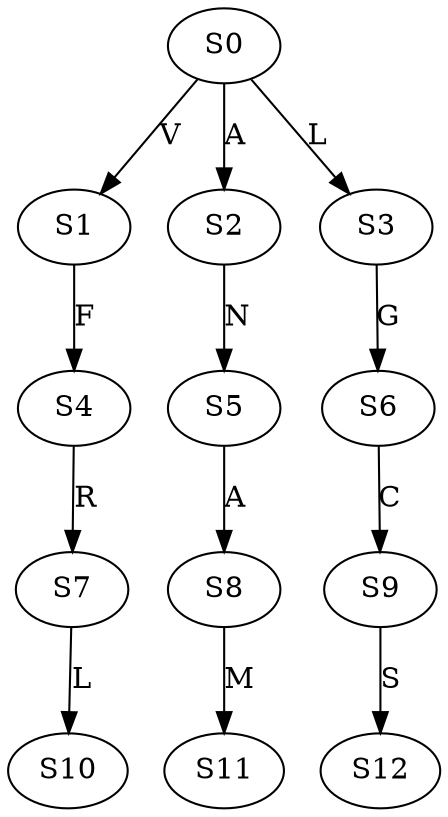 strict digraph  {
	S0 -> S1 [ label = V ];
	S0 -> S2 [ label = A ];
	S0 -> S3 [ label = L ];
	S1 -> S4 [ label = F ];
	S2 -> S5 [ label = N ];
	S3 -> S6 [ label = G ];
	S4 -> S7 [ label = R ];
	S5 -> S8 [ label = A ];
	S6 -> S9 [ label = C ];
	S7 -> S10 [ label = L ];
	S8 -> S11 [ label = M ];
	S9 -> S12 [ label = S ];
}
